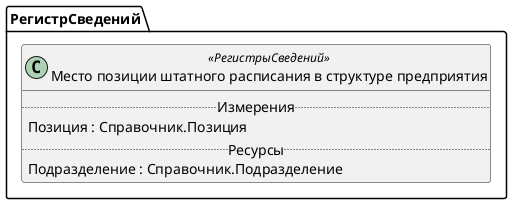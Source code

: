 ﻿@startuml МестоПозицииШтатногоРасписанияВСтруктуреПредприятия
'!include templates.wsd
'..\include templates.wsd
class РегистрСведений.МестоПозицииШтатногоРасписанияВСтруктуреПредприятия as "Место позиции штатного расписания в структуре предприятия" <<РегистрыСведений>>
{
..Измерения..
Позиция : Справочник.Позиция
..Ресурсы..
Подразделение : Справочник.Подразделение
}
@enduml
